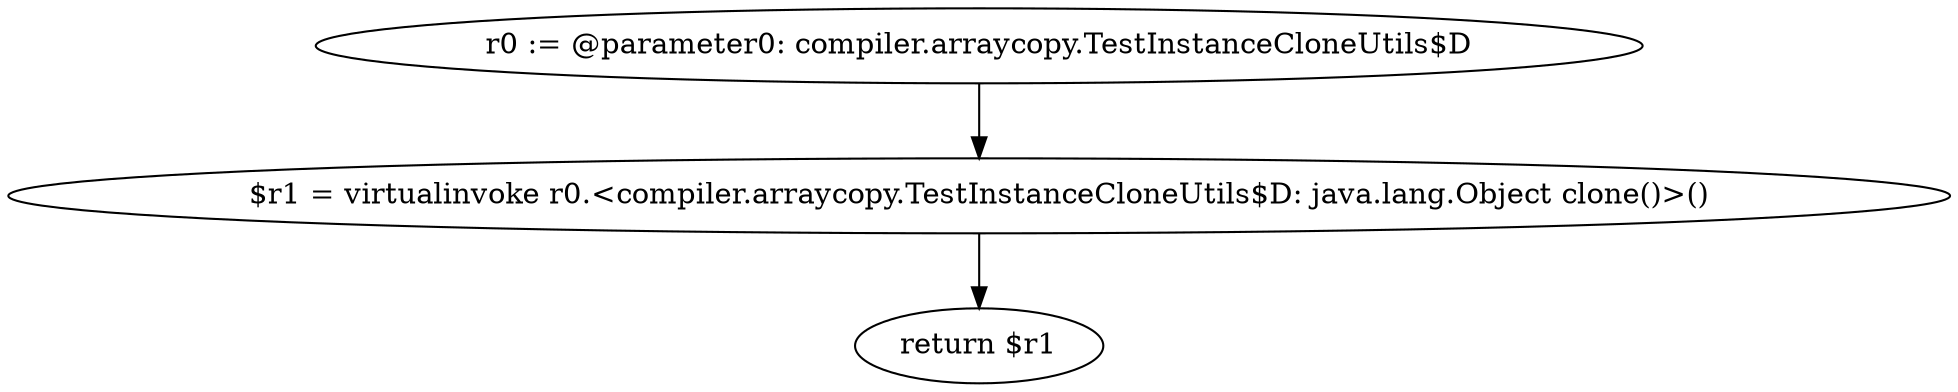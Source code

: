 digraph "unitGraph" {
    "r0 := @parameter0: compiler.arraycopy.TestInstanceCloneUtils$D"
    "$r1 = virtualinvoke r0.<compiler.arraycopy.TestInstanceCloneUtils$D: java.lang.Object clone()>()"
    "return $r1"
    "r0 := @parameter0: compiler.arraycopy.TestInstanceCloneUtils$D"->"$r1 = virtualinvoke r0.<compiler.arraycopy.TestInstanceCloneUtils$D: java.lang.Object clone()>()";
    "$r1 = virtualinvoke r0.<compiler.arraycopy.TestInstanceCloneUtils$D: java.lang.Object clone()>()"->"return $r1";
}
